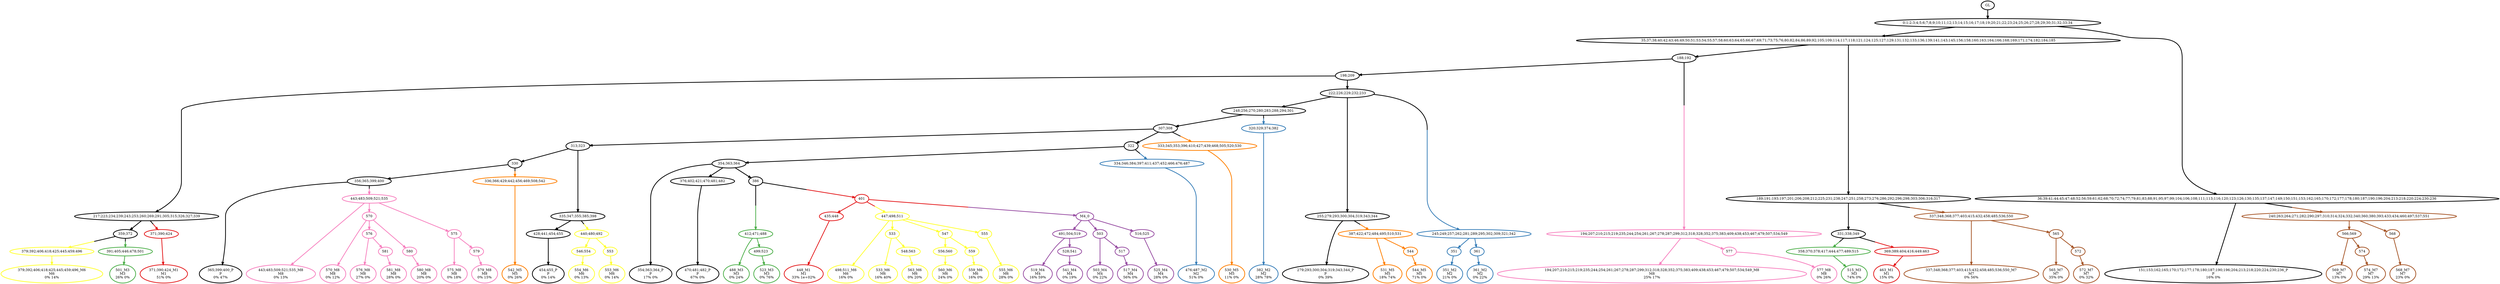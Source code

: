 digraph T {
	{
		rank=same
		110 [penwidth=3,colorscheme=set19,color=0,label="365;399;400_P\nP\n0% 47%"]
		107 [penwidth=3,colorscheme=set19,color=0,label="454;455_P\nP\n0% 14%"]
		104 [penwidth=3,colorscheme=set19,color=0,label="354;363;364_P\nP\n17% 0%"]
		102 [penwidth=3,colorscheme=set19,color=0,label="470;481;482_P\nP\n67% 0%"]
		100 [penwidth=3,colorscheme=set19,color=0,label="279;293;300;304;319;343;344_P\nP\n0% 39%"]
		97 [penwidth=3,colorscheme=set19,color=0,label="151;153;162;165;170;172;177;178;180;187;190;196;204;213;218;220;224;230;236_P\nP\n16% 0%"]
		96 [penwidth=3,colorscheme=set19,color=1,label="371;390;424_M1\nM1\n51% 0%"]
		93 [penwidth=3,colorscheme=set19,color=1,label="448_M1\nM1\n33% 1e+02%"]
		91 [penwidth=3,colorscheme=set19,color=1,label="463_M1\nM1\n15% 0%"]
		89 [penwidth=3,colorscheme=set19,color=2,label="351_M2\nM2\n21% 0%"]
		87 [penwidth=3,colorscheme=set19,color=2,label="361_M2\nM2\n0% 22%"]
		86 [penwidth=3,colorscheme=set19,color=2,label="476;487_M2\nM2\n51% 0%"]
		85 [penwidth=3,colorscheme=set19,color=2,label="382_M2\nM2\n28% 78%"]
		83 [penwidth=3,colorscheme=set19,color=3,label="501_M3\nM3\n26% 0%"]
		82 [penwidth=3,colorscheme=set19,color=3,label="488_M3\nM3\n0% 24%"]
		80 [penwidth=3,colorscheme=set19,color=3,label="523_M3\nM3\n0% 76%"]
		79 [penwidth=3,colorscheme=set19,color=3,label="515_M3\nM3\n74% 0%"]
		77 [penwidth=3,colorscheme=set19,color=4,label="519_M4\nM4\n16% 59%"]
		75 [penwidth=3,colorscheme=set19,color=4,label="541_M4\nM4\n0% 19%"]
		73 [penwidth=3,colorscheme=set19,color=4,label="503_M4\nM4\n0% 22%"]
		71 [penwidth=3,colorscheme=set19,color=4,label="517_M4\nM4\n56% 0%"]
		69 [penwidth=3,colorscheme=set19,color=4,label="525_M4\nM4\n28% 0%"]
		68 [penwidth=3,colorscheme=set19,color=5,label="542_M5\nM5\n0% 26%"]
		67 [penwidth=3,colorscheme=set19,color=5,label="530_M5\nM5\n11% 0%"]
		66 [penwidth=3,colorscheme=set19,color=5,label="531_M5\nM5\n18% 74%"]
		64 [penwidth=3,colorscheme=set19,color=5,label="544_M5\nM5\n71% 0%"]
		63 [penwidth=3,colorscheme=set19,color=6,label="379;392;406;418;425;445;459;496_M6\nM6\n0% 14%"]
		61 [penwidth=3,colorscheme=set19,color=6,label="554_M6\nM6\n0% 13%"]
		59 [penwidth=3,colorscheme=set19,color=6,label="553_M6\nM6\n0% 14%"]
		58 [penwidth=3,colorscheme=set19,color=6,label="498;511_M6\nM6\n16% 0%"]
		56 [penwidth=3,colorscheme=set19,color=6,label="533_M6\nM6\n16% 40%"]
		54 [penwidth=3,colorscheme=set19,color=6,label="563_M6\nM6\n0% 20%"]
		51 [penwidth=3,colorscheme=set19,color=6,label="560_M6\nM6\n24% 0%"]
		49 [penwidth=3,colorscheme=set19,color=6,label="559_M6\nM6\n16% 0%"]
		47 [penwidth=3,colorscheme=set19,color=6,label="555_M6\nM6\n28% 0%"]
		46 [penwidth=3,colorscheme=set19,color=7,label="337;348;368;377;403;415;432;458;485;536;550_M7\nM7\n0% 56%"]
		44 [penwidth=3,colorscheme=set19,color=7,label="565_M7\nM7\n35% 0%"]
		42 [penwidth=3,colorscheme=set19,color=7,label="572_M7\nM7\n0% 32%"]
		40 [penwidth=3,colorscheme=set19,color=7,label="569_M7\nM7\n13% 0%"]
		38 [penwidth=3,colorscheme=set19,color=7,label="574_M7\nM7\n29% 13%"]
		36 [penwidth=3,colorscheme=set19,color=7,label="568_M7\nM7\n23% 0%"]
		35 [penwidth=3,colorscheme=set19,color=8,label="194;207;210;215;219;235;244;254;261;267;278;287;299;312;318;328;352;375;383;409;438;453;467;479;507;534;549_M8\nM8\n25% 17%"]
		33 [penwidth=3,colorscheme=set19,color=8,label="577_M8\nM8\n0% 26%"]
		32 [penwidth=3,colorscheme=set19,color=8,label="443;483;509;521;535_M8\nM8\n0% 13%"]
		30 [penwidth=3,colorscheme=set19,color=8,label="570_M8\nM8\n0% 12%"]
		28 [penwidth=3,colorscheme=set19,color=8,label="576_M8\nM8\n27% 0%"]
		26 [penwidth=3,colorscheme=set19,color=8,label="581_M8\nM8\n28% 0%"]
		24 [penwidth=3,colorscheme=set19,color=8,label="580_M8\nM8\n20% 0%"]
		22 [penwidth=3,colorscheme=set19,color=8,label="575_M8\nM8\n0% 18%"]
		20 [penwidth=3,colorscheme=set19,color=8,label="579_M8\nM8\n0% 15%"]
	}
	122 [penwidth=3,colorscheme=set19,color=0,label="GL"]
	121 [penwidth=3,colorscheme=set19,color=0,label="0;1;2;3;4;5;6;7;8;9;10;11;12;13;14;15;16;17;18;19;20;21;22;23;24;25;26;27;28;29;30;31;32;33;34"]
	120 [penwidth=3,colorscheme=set19,color=0,label="35;37;38;40;42;43;46;49;50;51;53;54;55;57;58;60;63;64;65;66;67;69;71;73;75;76;80;82;84;86;89;92;105;109;114;117;118;121;124;125;127;129;131;132;133;136;139;141;143;145;156;158;160;163;164;166;168;169;171;174;182;184;185"]
	119 [penwidth=3,colorscheme=set19,color=0,label="188;192"]
	118 [penwidth=3,colorscheme=set19,color=0,label="198;209"]
	117 [penwidth=3,colorscheme=set19,color=0,label="217;223;234;239;243;253;260;269;291;305;315;326;327;339"]
	116 [penwidth=3,colorscheme=set19,color=0,label="222;226;229;232;233"]
	115 [penwidth=3,colorscheme=set19,color=0,label="248;256;270;280;283;288;294;301"]
	114 [penwidth=3,colorscheme=set19,color=0,label="307;308"]
	113 [penwidth=3,colorscheme=set19,color=0,label="313;323"]
	112 [penwidth=3,colorscheme=set19,color=0,label="330"]
	111 [penwidth=3,colorscheme=set19,color=0,label="356;365;399;400"]
	109 [penwidth=3,colorscheme=set19,color=0,label="335;347;355;385;398"]
	108 [penwidth=3,colorscheme=set19,color=0,label="428;441;454;455"]
	106 [penwidth=3,colorscheme=set19,color=0,label="322"]
	105 [penwidth=3,colorscheme=set19,color=0,label="354;363;364"]
	103 [penwidth=3,colorscheme=set19,color=0,label="376;402;421;470;481;482"]
	101 [penwidth=3,colorscheme=set19,color=0,label="255;279;293;300;304;319;343;344"]
	99 [penwidth=3,colorscheme=set19,color=0,label="189;191;193;197;201;206;208;212;225;231;238;247;251;258;273;276;286;292;296;298;303;306;316;317"]
	98 [penwidth=3,colorscheme=set19,color=0,label="36;39;41;44;45;47;48;52;56;59;61;62;68;70;72;74;77;79;81;83;88;91;95;97;99;104;106;108;111;113;116;120;123;126;130;135;137;147;149;150;151;153;162;165;170;172;177;178;180;187;190;196;204;213;218;220;224;230;236"]
	95 [penwidth=3,colorscheme=set19,color=0,label="386"]
	94 [penwidth=3,colorscheme=set19,color=1,label="435;448"]
	92 [penwidth=3,colorscheme=set19,color=0,label="331;338;349"]
	90 [penwidth=3,colorscheme=set19,color=2,label="351"]
	88 [penwidth=3,colorscheme=set19,color=2,label="361"]
	84 [penwidth=3,colorscheme=set19,color=0,label="359;372"]
	81 [penwidth=3,colorscheme=set19,color=3,label="499;523"]
	78 [penwidth=3,colorscheme=set19,color=4,label="491;504;519"]
	76 [penwidth=3,colorscheme=set19,color=4,label="528;541"]
	74 [penwidth=3,colorscheme=set19,color=4,label="503"]
	72 [penwidth=3,colorscheme=set19,color=4,label="517"]
	70 [penwidth=3,colorscheme=set19,color=4,label="516;525"]
	65 [penwidth=3,colorscheme=set19,color=5,label="544"]
	62 [penwidth=3,colorscheme=set19,color=6,label="546;554"]
	60 [penwidth=3,colorscheme=set19,color=6,label="553"]
	57 [penwidth=3,colorscheme=set19,color=6,label="533"]
	55 [penwidth=3,colorscheme=set19,color=6,label="548;563"]
	53 [penwidth=3,colorscheme=set19,color=6,label="547"]
	52 [penwidth=3,colorscheme=set19,color=6,label="556;560"]
	50 [penwidth=3,colorscheme=set19,color=6,label="559"]
	48 [penwidth=3,colorscheme=set19,color=6,label="555"]
	45 [penwidth=3,colorscheme=set19,color=7,label="565"]
	43 [penwidth=3,colorscheme=set19,color=7,label="572"]
	41 [penwidth=3,colorscheme=set19,color=7,label="566;569"]
	39 [penwidth=3,colorscheme=set19,color=7,label="574"]
	37 [penwidth=3,colorscheme=set19,color=7,label="568"]
	34 [penwidth=3,colorscheme=set19,color=8,label="577"]
	31 [penwidth=3,colorscheme=set19,color=8,label="570"]
	29 [penwidth=3,colorscheme=set19,color=8,label="576"]
	27 [penwidth=3,colorscheme=set19,color=8,label="581"]
	25 [penwidth=3,colorscheme=set19,color=8,label="580"]
	23 [penwidth=3,colorscheme=set19,color=8,label="575"]
	21 [penwidth=3,colorscheme=set19,color=8,label="579"]
	19 [penwidth=3,colorscheme=set19,color=6,label="447;498;511"]
	18 [penwidth=3,colorscheme=set19,color=4,label="M4_0"]
	17 [penwidth=3,colorscheme=set19,color=8,label="443;483;509;521;535"]
	16 [penwidth=3,colorscheme=set19,color=8,label="194;207;210;215;219;235;244;254;261;267;278;287;299;312;318;328;352;375;383;409;438;453;467;479;507;534;549"]
	15 [penwidth=3,colorscheme=set19,color=7,label="240;263;264;271;282;290;297;310;314;324;332;340;360;380;393;433;434;460;497;537;551"]
	14 [penwidth=3,colorscheme=set19,color=7,label="337;348;368;377;403;415;432;458;485;536;550"]
	13 [penwidth=3,colorscheme=set19,color=6,label="379;392;406;418;425;445;459;496"]
	12 [penwidth=3,colorscheme=set19,color=6,label="440;480;492"]
	11 [penwidth=3,colorscheme=set19,color=5,label="387;422;472;484;495;510;531"]
	10 [penwidth=3,colorscheme=set19,color=5,label="336;366;429;442;456;469;508;542"]
	9 [penwidth=3,colorscheme=set19,color=5,label="333;345;353;396;410;427;439;468;505;520;530"]
	8 [penwidth=3,colorscheme=set19,color=3,label="412;471;488"]
	7 [penwidth=3,colorscheme=set19,color=3,label="391;405;446;478;501"]
	6 [penwidth=3,colorscheme=set19,color=3,label="358;370;378;417;444;477;489;515"]
	5 [penwidth=3,colorscheme=set19,color=1,label="371;390;424"]
	4 [penwidth=3,colorscheme=set19,color=1,label="369;389;404;416;449;463"]
	3 [penwidth=3,colorscheme=set19,color=1,label="401"]
	2 [penwidth=3,colorscheme=set19,color=2,label="334;346;384;397;411;437;452;466;476;487"]
	1 [penwidth=3,colorscheme=set19,color=2,label="320;329;374;382"]
	0 [penwidth=3,colorscheme=set19,color=2,label="245;249;257;262;281;289;295;302;309;321;342"]
	122 -> 121 [penwidth=3,colorscheme=set19,color=0]
	121 -> 98 [penwidth=3,colorscheme=set19,color=0]
	121 -> 120 [penwidth=3,colorscheme=set19,color=0]
	120 -> 99 [penwidth=3,colorscheme=set19,color=0]
	120 -> 119 [penwidth=3,colorscheme=set19,color=0]
	119 -> 118 [penwidth=3,colorscheme=set19,color=0]
	119 -> 16 [penwidth=3,colorscheme=set19,color="0;0.5:8"]
	118 -> 117 [penwidth=3,colorscheme=set19,color=0]
	118 -> 116 [penwidth=3,colorscheme=set19,color=0]
	117 -> 84 [penwidth=3,colorscheme=set19,color=0]
	117 -> 5 [penwidth=3,colorscheme=set19,color="0;0.5:1"]
	116 -> 101 [penwidth=3,colorscheme=set19,color=0]
	116 -> 115 [penwidth=3,colorscheme=set19,color=0]
	116 -> 0 [penwidth=3,colorscheme=set19,color="0;0.5:2"]
	115 -> 114 [penwidth=3,colorscheme=set19,color=0]
	115 -> 1 [penwidth=3,colorscheme=set19,color="0;0.5:2"]
	114 -> 106 [penwidth=3,colorscheme=set19,color=0]
	114 -> 113 [penwidth=3,colorscheme=set19,color=0]
	114 -> 9 [penwidth=3,colorscheme=set19,color="0;0.5:5"]
	113 -> 112 [penwidth=3,colorscheme=set19,color=0]
	113 -> 109 [penwidth=3,colorscheme=set19,color=0]
	112 -> 111 [penwidth=3,colorscheme=set19,color=0]
	112 -> 10 [penwidth=3,colorscheme=set19,color="0;0.5:5"]
	111 -> 110 [penwidth=3,colorscheme=set19,color=0]
	111 -> 17 [penwidth=3,colorscheme=set19,color="0;0.5:8"]
	109 -> 108 [penwidth=3,colorscheme=set19,color=0]
	109 -> 12 [penwidth=3,colorscheme=set19,color="0;0.5:6"]
	108 -> 107 [penwidth=3,colorscheme=set19,color=0]
	106 -> 105 [penwidth=3,colorscheme=set19,color=0]
	106 -> 2 [penwidth=3,colorscheme=set19,color="0;0.5:2"]
	105 -> 104 [penwidth=3,colorscheme=set19,color=0]
	105 -> 95 [penwidth=3,colorscheme=set19,color=0]
	105 -> 103 [penwidth=3,colorscheme=set19,color=0]
	103 -> 102 [penwidth=3,colorscheme=set19,color=0]
	101 -> 100 [penwidth=3,colorscheme=set19,color=0]
	101 -> 11 [penwidth=3,colorscheme=set19,color="0;0.5:5"]
	99 -> 92 [penwidth=3,colorscheme=set19,color=0]
	99 -> 14 [penwidth=3,colorscheme=set19,color="0;0.5:7"]
	98 -> 97 [penwidth=3,colorscheme=set19,color=0]
	98 -> 15 [penwidth=3,colorscheme=set19,color="0;0.5:7"]
	95 -> 8 [penwidth=3,colorscheme=set19,color="0;0.5:3"]
	95 -> 3 [penwidth=3,colorscheme=set19,color="0;0.5:1"]
	94 -> 93 [penwidth=3,colorscheme=set19,color=1]
	92 -> 6 [penwidth=3,colorscheme=set19,color="0;0.5:3"]
	92 -> 4 [penwidth=3,colorscheme=set19,color="0;0.5:1"]
	90 -> 89 [penwidth=3,colorscheme=set19,color=2]
	88 -> 87 [penwidth=3,colorscheme=set19,color=2]
	84 -> 13 [penwidth=3,colorscheme=set19,color="0;0.5:6"]
	84 -> 7 [penwidth=3,colorscheme=set19,color="0;0.5:3"]
	81 -> 80 [penwidth=3,colorscheme=set19,color=3]
	78 -> 77 [penwidth=3,colorscheme=set19,color=4]
	78 -> 76 [penwidth=3,colorscheme=set19,color=4]
	76 -> 75 [penwidth=3,colorscheme=set19,color=4]
	74 -> 73 [penwidth=3,colorscheme=set19,color=4]
	74 -> 72 [penwidth=3,colorscheme=set19,color=4]
	72 -> 71 [penwidth=3,colorscheme=set19,color=4]
	70 -> 69 [penwidth=3,colorscheme=set19,color=4]
	65 -> 64 [penwidth=3,colorscheme=set19,color=5]
	62 -> 61 [penwidth=3,colorscheme=set19,color=6]
	60 -> 59 [penwidth=3,colorscheme=set19,color=6]
	57 -> 56 [penwidth=3,colorscheme=set19,color=6]
	57 -> 55 [penwidth=3,colorscheme=set19,color=6]
	55 -> 54 [penwidth=3,colorscheme=set19,color=6]
	53 -> 50 [penwidth=3,colorscheme=set19,color=6]
	53 -> 52 [penwidth=3,colorscheme=set19,color=6]
	52 -> 51 [penwidth=3,colorscheme=set19,color=6]
	50 -> 49 [penwidth=3,colorscheme=set19,color=6]
	48 -> 47 [penwidth=3,colorscheme=set19,color=6]
	45 -> 44 [penwidth=3,colorscheme=set19,color=7]
	45 -> 43 [penwidth=3,colorscheme=set19,color=7]
	43 -> 42 [penwidth=3,colorscheme=set19,color=7]
	41 -> 40 [penwidth=3,colorscheme=set19,color=7]
	41 -> 39 [penwidth=3,colorscheme=set19,color=7]
	39 -> 38 [penwidth=3,colorscheme=set19,color=7]
	37 -> 36 [penwidth=3,colorscheme=set19,color=7]
	34 -> 33 [penwidth=3,colorscheme=set19,color=8]
	31 -> 30 [penwidth=3,colorscheme=set19,color=8]
	31 -> 29 [penwidth=3,colorscheme=set19,color=8]
	31 -> 25 [penwidth=3,colorscheme=set19,color=8]
	29 -> 28 [penwidth=3,colorscheme=set19,color=8]
	29 -> 27 [penwidth=3,colorscheme=set19,color=8]
	27 -> 26 [penwidth=3,colorscheme=set19,color=8]
	25 -> 24 [penwidth=3,colorscheme=set19,color=8]
	23 -> 22 [penwidth=3,colorscheme=set19,color=8]
	23 -> 21 [penwidth=3,colorscheme=set19,color=8]
	21 -> 20 [penwidth=3,colorscheme=set19,color=8]
	19 -> 58 [penwidth=3,colorscheme=set19,color=6]
	19 -> 57 [penwidth=3,colorscheme=set19,color=6]
	19 -> 53 [penwidth=3,colorscheme=set19,color=6]
	19 -> 48 [penwidth=3,colorscheme=set19,color=6]
	18 -> 78 [penwidth=3,colorscheme=set19,color=4]
	18 -> 74 [penwidth=3,colorscheme=set19,color=4]
	18 -> 70 [penwidth=3,colorscheme=set19,color=4]
	17 -> 32 [penwidth=3,colorscheme=set19,color=8]
	17 -> 31 [penwidth=3,colorscheme=set19,color=8]
	17 -> 23 [penwidth=3,colorscheme=set19,color=8]
	16 -> 35 [penwidth=3,colorscheme=set19,color=8]
	16 -> 34 [penwidth=3,colorscheme=set19,color=8]
	15 -> 41 [penwidth=3,colorscheme=set19,color=7]
	15 -> 37 [penwidth=3,colorscheme=set19,color=7]
	14 -> 46 [penwidth=3,colorscheme=set19,color=7]
	14 -> 45 [penwidth=3,colorscheme=set19,color=7]
	13 -> 63 [penwidth=3,colorscheme=set19,color=6]
	12 -> 62 [penwidth=3,colorscheme=set19,color=6]
	12 -> 60 [penwidth=3,colorscheme=set19,color=6]
	11 -> 66 [penwidth=3,colorscheme=set19,color=5]
	11 -> 65 [penwidth=3,colorscheme=set19,color=5]
	10 -> 68 [penwidth=3,colorscheme=set19,color=5]
	9 -> 67 [penwidth=3,colorscheme=set19,color=5]
	8 -> 82 [penwidth=3,colorscheme=set19,color=3]
	8 -> 81 [penwidth=3,colorscheme=set19,color=3]
	7 -> 83 [penwidth=3,colorscheme=set19,color=3]
	6 -> 79 [penwidth=3,colorscheme=set19,color=3]
	5 -> 96 [penwidth=3,colorscheme=set19,color=1]
	4 -> 91 [penwidth=3,colorscheme=set19,color=1]
	3 -> 18 [penwidth=3,colorscheme=set19,color="1;0.5:4"]
	3 -> 94 [penwidth=3,colorscheme=set19,color=1]
	3 -> 19 [penwidth=3,colorscheme=set19,color="1;0.5:6"]
	2 -> 86 [penwidth=3,colorscheme=set19,color=2]
	1 -> 85 [penwidth=3,colorscheme=set19,color=2]
	0 -> 90 [penwidth=3,colorscheme=set19,color=2]
	0 -> 88 [penwidth=3,colorscheme=set19,color=2]
}
